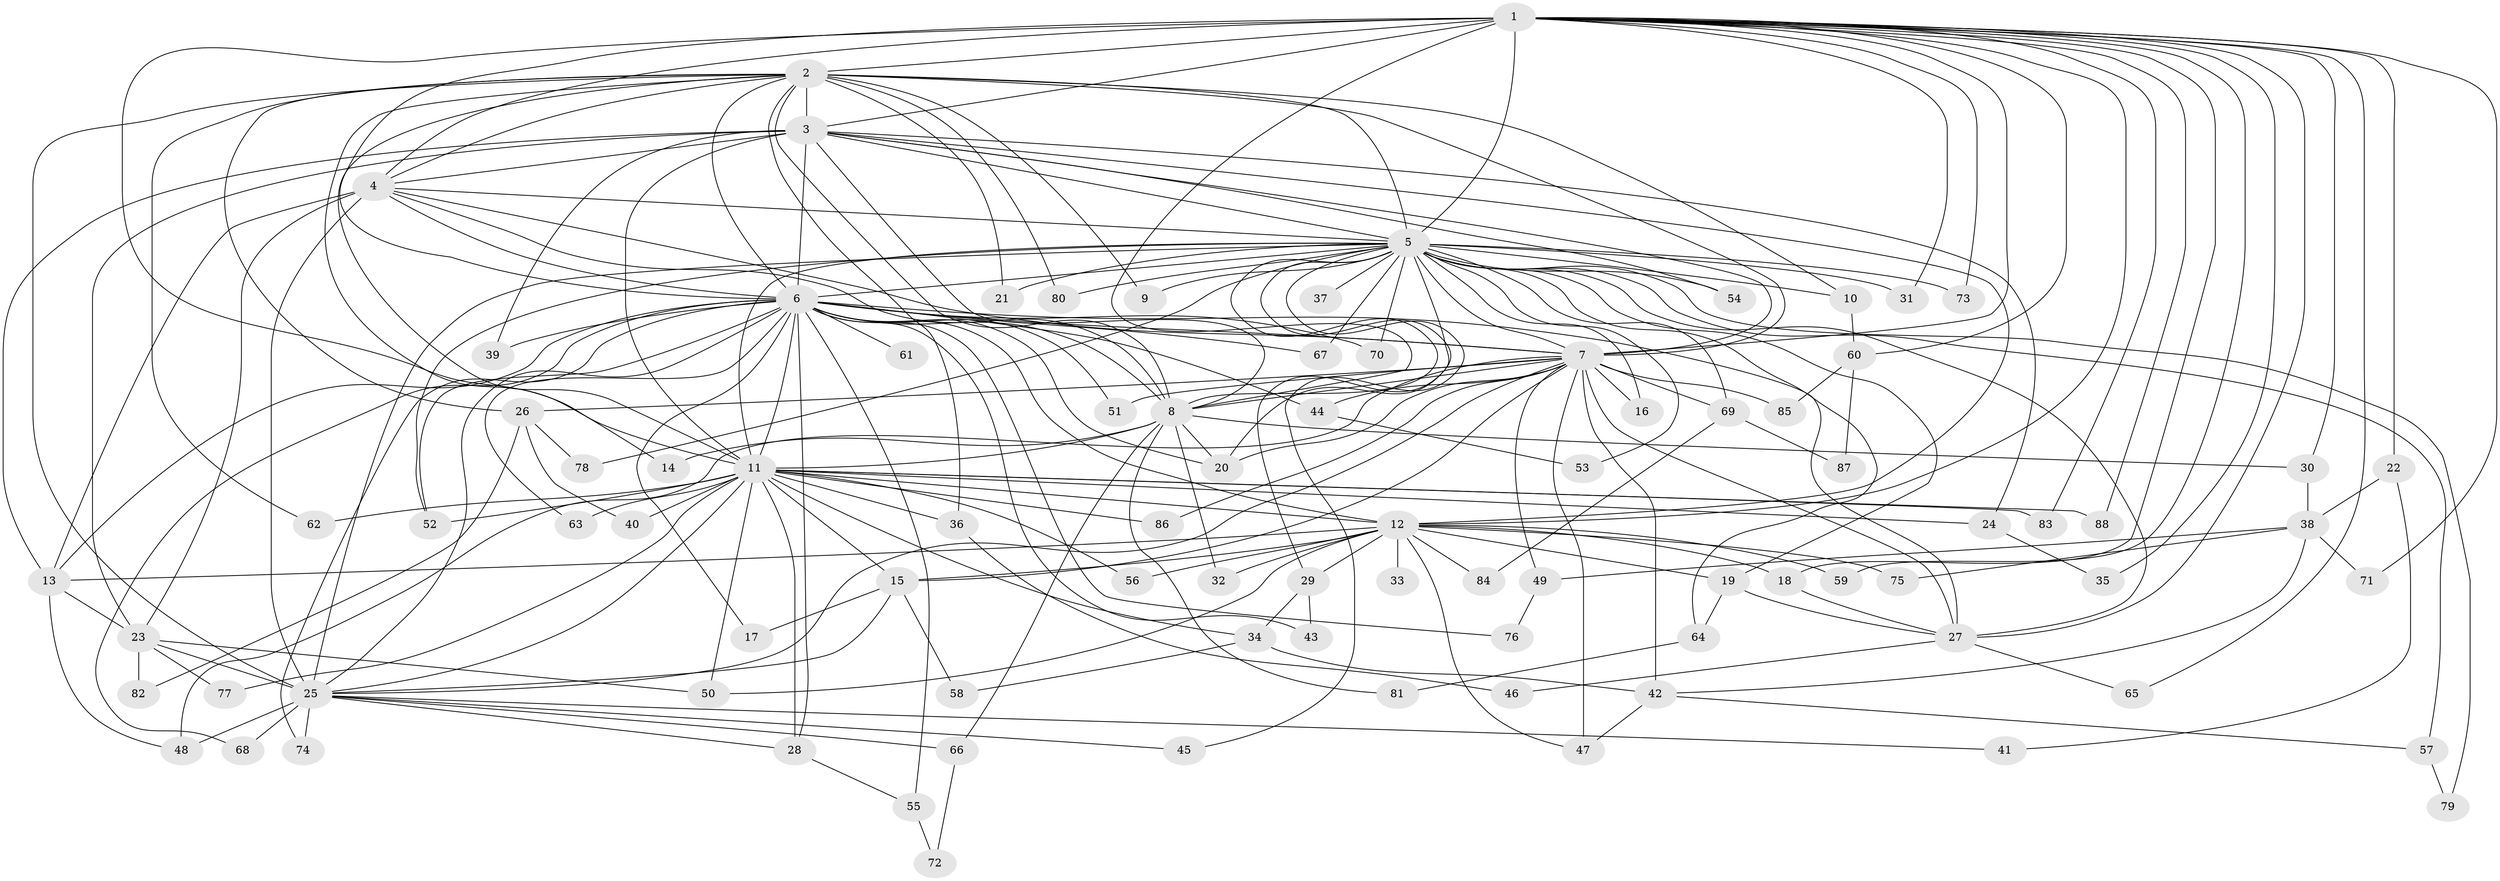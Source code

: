 // original degree distribution, {24: 0.006896551724137931, 21: 0.006896551724137931, 17: 0.006896551724137931, 25: 0.006896551724137931, 32: 0.006896551724137931, 36: 0.006896551724137931, 35: 0.006896551724137931, 27: 0.006896551724137931, 19: 0.006896551724137931, 14: 0.006896551724137931, 2: 0.5655172413793104, 3: 0.18620689655172415, 10: 0.006896551724137931, 5: 0.027586206896551724, 4: 0.10344827586206896, 8: 0.006896551724137931, 12: 0.006896551724137931, 7: 0.006896551724137931, 6: 0.020689655172413793}
// Generated by graph-tools (version 1.1) at 2025/49/03/04/25 22:49:56]
// undirected, 88 vertices, 212 edges
graph export_dot {
  node [color=gray90,style=filled];
  1;
  2;
  3;
  4;
  5;
  6;
  7;
  8;
  9;
  10;
  11;
  12;
  13;
  14;
  15;
  16;
  17;
  18;
  19;
  20;
  21;
  22;
  23;
  24;
  25;
  26;
  27;
  28;
  29;
  30;
  31;
  32;
  33;
  34;
  35;
  36;
  37;
  38;
  39;
  40;
  41;
  42;
  43;
  44;
  45;
  46;
  47;
  48;
  49;
  50;
  51;
  52;
  53;
  54;
  55;
  56;
  57;
  58;
  59;
  60;
  61;
  62;
  63;
  64;
  65;
  66;
  67;
  68;
  69;
  70;
  71;
  72;
  73;
  74;
  75;
  76;
  77;
  78;
  79;
  80;
  81;
  82;
  83;
  84;
  85;
  86;
  87;
  88;
  1 -- 2 [weight=2.0];
  1 -- 3 [weight=4.0];
  1 -- 4 [weight=2.0];
  1 -- 5 [weight=2.0];
  1 -- 6 [weight=3.0];
  1 -- 7 [weight=2.0];
  1 -- 8 [weight=2.0];
  1 -- 11 [weight=3.0];
  1 -- 12 [weight=1.0];
  1 -- 18 [weight=1.0];
  1 -- 22 [weight=1.0];
  1 -- 27 [weight=1.0];
  1 -- 30 [weight=1.0];
  1 -- 31 [weight=1.0];
  1 -- 35 [weight=1.0];
  1 -- 59 [weight=1.0];
  1 -- 60 [weight=1.0];
  1 -- 65 [weight=1.0];
  1 -- 71 [weight=1.0];
  1 -- 73 [weight=1.0];
  1 -- 83 [weight=1.0];
  1 -- 88 [weight=1.0];
  2 -- 3 [weight=2.0];
  2 -- 4 [weight=1.0];
  2 -- 5 [weight=1.0];
  2 -- 6 [weight=1.0];
  2 -- 7 [weight=2.0];
  2 -- 8 [weight=1.0];
  2 -- 9 [weight=1.0];
  2 -- 10 [weight=1.0];
  2 -- 11 [weight=2.0];
  2 -- 14 [weight=1.0];
  2 -- 21 [weight=1.0];
  2 -- 25 [weight=1.0];
  2 -- 26 [weight=1.0];
  2 -- 36 [weight=1.0];
  2 -- 62 [weight=1.0];
  2 -- 80 [weight=1.0];
  3 -- 4 [weight=2.0];
  3 -- 5 [weight=2.0];
  3 -- 6 [weight=2.0];
  3 -- 7 [weight=3.0];
  3 -- 8 [weight=4.0];
  3 -- 11 [weight=18.0];
  3 -- 12 [weight=2.0];
  3 -- 13 [weight=1.0];
  3 -- 23 [weight=2.0];
  3 -- 24 [weight=1.0];
  3 -- 39 [weight=1.0];
  3 -- 54 [weight=1.0];
  4 -- 5 [weight=1.0];
  4 -- 6 [weight=2.0];
  4 -- 7 [weight=1.0];
  4 -- 8 [weight=2.0];
  4 -- 13 [weight=1.0];
  4 -- 23 [weight=1.0];
  4 -- 25 [weight=12.0];
  5 -- 6 [weight=1.0];
  5 -- 7 [weight=1.0];
  5 -- 8 [weight=2.0];
  5 -- 9 [weight=1.0];
  5 -- 10 [weight=1.0];
  5 -- 11 [weight=1.0];
  5 -- 16 [weight=1.0];
  5 -- 19 [weight=1.0];
  5 -- 20 [weight=1.0];
  5 -- 21 [weight=1.0];
  5 -- 25 [weight=1.0];
  5 -- 27 [weight=1.0];
  5 -- 29 [weight=1.0];
  5 -- 31 [weight=1.0];
  5 -- 37 [weight=1.0];
  5 -- 45 [weight=1.0];
  5 -- 52 [weight=1.0];
  5 -- 53 [weight=1.0];
  5 -- 54 [weight=1.0];
  5 -- 57 [weight=1.0];
  5 -- 64 [weight=1.0];
  5 -- 67 [weight=1.0];
  5 -- 69 [weight=1.0];
  5 -- 70 [weight=1.0];
  5 -- 73 [weight=1.0];
  5 -- 78 [weight=1.0];
  5 -- 79 [weight=1.0];
  5 -- 80 [weight=1.0];
  6 -- 7 [weight=1.0];
  6 -- 8 [weight=1.0];
  6 -- 11 [weight=2.0];
  6 -- 12 [weight=1.0];
  6 -- 13 [weight=1.0];
  6 -- 17 [weight=1.0];
  6 -- 20 [weight=1.0];
  6 -- 25 [weight=2.0];
  6 -- 27 [weight=1.0];
  6 -- 28 [weight=1.0];
  6 -- 39 [weight=1.0];
  6 -- 43 [weight=1.0];
  6 -- 44 [weight=1.0];
  6 -- 51 [weight=1.0];
  6 -- 52 [weight=1.0];
  6 -- 55 [weight=1.0];
  6 -- 61 [weight=1.0];
  6 -- 63 [weight=1.0];
  6 -- 67 [weight=1.0];
  6 -- 68 [weight=1.0];
  6 -- 70 [weight=1.0];
  6 -- 74 [weight=1.0];
  6 -- 76 [weight=1.0];
  7 -- 8 [weight=1.0];
  7 -- 15 [weight=1.0];
  7 -- 16 [weight=1.0];
  7 -- 20 [weight=1.0];
  7 -- 25 [weight=2.0];
  7 -- 26 [weight=1.0];
  7 -- 27 [weight=1.0];
  7 -- 42 [weight=1.0];
  7 -- 44 [weight=1.0];
  7 -- 47 [weight=1.0];
  7 -- 48 [weight=1.0];
  7 -- 49 [weight=1.0];
  7 -- 51 [weight=1.0];
  7 -- 69 [weight=1.0];
  7 -- 85 [weight=1.0];
  7 -- 86 [weight=1.0];
  8 -- 11 [weight=1.0];
  8 -- 14 [weight=1.0];
  8 -- 20 [weight=1.0];
  8 -- 30 [weight=1.0];
  8 -- 32 [weight=1.0];
  8 -- 66 [weight=1.0];
  8 -- 81 [weight=1.0];
  10 -- 60 [weight=1.0];
  11 -- 12 [weight=2.0];
  11 -- 15 [weight=2.0];
  11 -- 24 [weight=1.0];
  11 -- 25 [weight=2.0];
  11 -- 28 [weight=2.0];
  11 -- 34 [weight=1.0];
  11 -- 36 [weight=1.0];
  11 -- 40 [weight=1.0];
  11 -- 50 [weight=1.0];
  11 -- 52 [weight=1.0];
  11 -- 56 [weight=1.0];
  11 -- 62 [weight=1.0];
  11 -- 63 [weight=1.0];
  11 -- 77 [weight=1.0];
  11 -- 83 [weight=1.0];
  11 -- 86 [weight=1.0];
  11 -- 88 [weight=1.0];
  12 -- 13 [weight=2.0];
  12 -- 15 [weight=1.0];
  12 -- 18 [weight=1.0];
  12 -- 19 [weight=1.0];
  12 -- 29 [weight=1.0];
  12 -- 32 [weight=1.0];
  12 -- 33 [weight=2.0];
  12 -- 47 [weight=1.0];
  12 -- 50 [weight=1.0];
  12 -- 56 [weight=1.0];
  12 -- 59 [weight=1.0];
  12 -- 75 [weight=1.0];
  12 -- 84 [weight=1.0];
  13 -- 23 [weight=1.0];
  13 -- 48 [weight=1.0];
  15 -- 17 [weight=1.0];
  15 -- 25 [weight=3.0];
  15 -- 58 [weight=1.0];
  18 -- 27 [weight=1.0];
  19 -- 27 [weight=1.0];
  19 -- 64 [weight=1.0];
  22 -- 38 [weight=1.0];
  22 -- 41 [weight=1.0];
  23 -- 25 [weight=1.0];
  23 -- 50 [weight=1.0];
  23 -- 77 [weight=1.0];
  23 -- 82 [weight=1.0];
  24 -- 35 [weight=1.0];
  25 -- 28 [weight=1.0];
  25 -- 41 [weight=1.0];
  25 -- 45 [weight=1.0];
  25 -- 48 [weight=1.0];
  25 -- 66 [weight=1.0];
  25 -- 68 [weight=1.0];
  25 -- 74 [weight=1.0];
  26 -- 40 [weight=1.0];
  26 -- 78 [weight=1.0];
  26 -- 82 [weight=1.0];
  27 -- 46 [weight=1.0];
  27 -- 65 [weight=1.0];
  28 -- 55 [weight=1.0];
  29 -- 34 [weight=1.0];
  29 -- 43 [weight=1.0];
  30 -- 38 [weight=1.0];
  34 -- 42 [weight=1.0];
  34 -- 58 [weight=1.0];
  36 -- 46 [weight=1.0];
  38 -- 42 [weight=1.0];
  38 -- 49 [weight=1.0];
  38 -- 71 [weight=1.0];
  38 -- 75 [weight=1.0];
  42 -- 47 [weight=1.0];
  42 -- 57 [weight=1.0];
  44 -- 53 [weight=1.0];
  49 -- 76 [weight=1.0];
  55 -- 72 [weight=1.0];
  57 -- 79 [weight=1.0];
  60 -- 85 [weight=1.0];
  60 -- 87 [weight=1.0];
  64 -- 81 [weight=1.0];
  66 -- 72 [weight=1.0];
  69 -- 84 [weight=1.0];
  69 -- 87 [weight=1.0];
}
